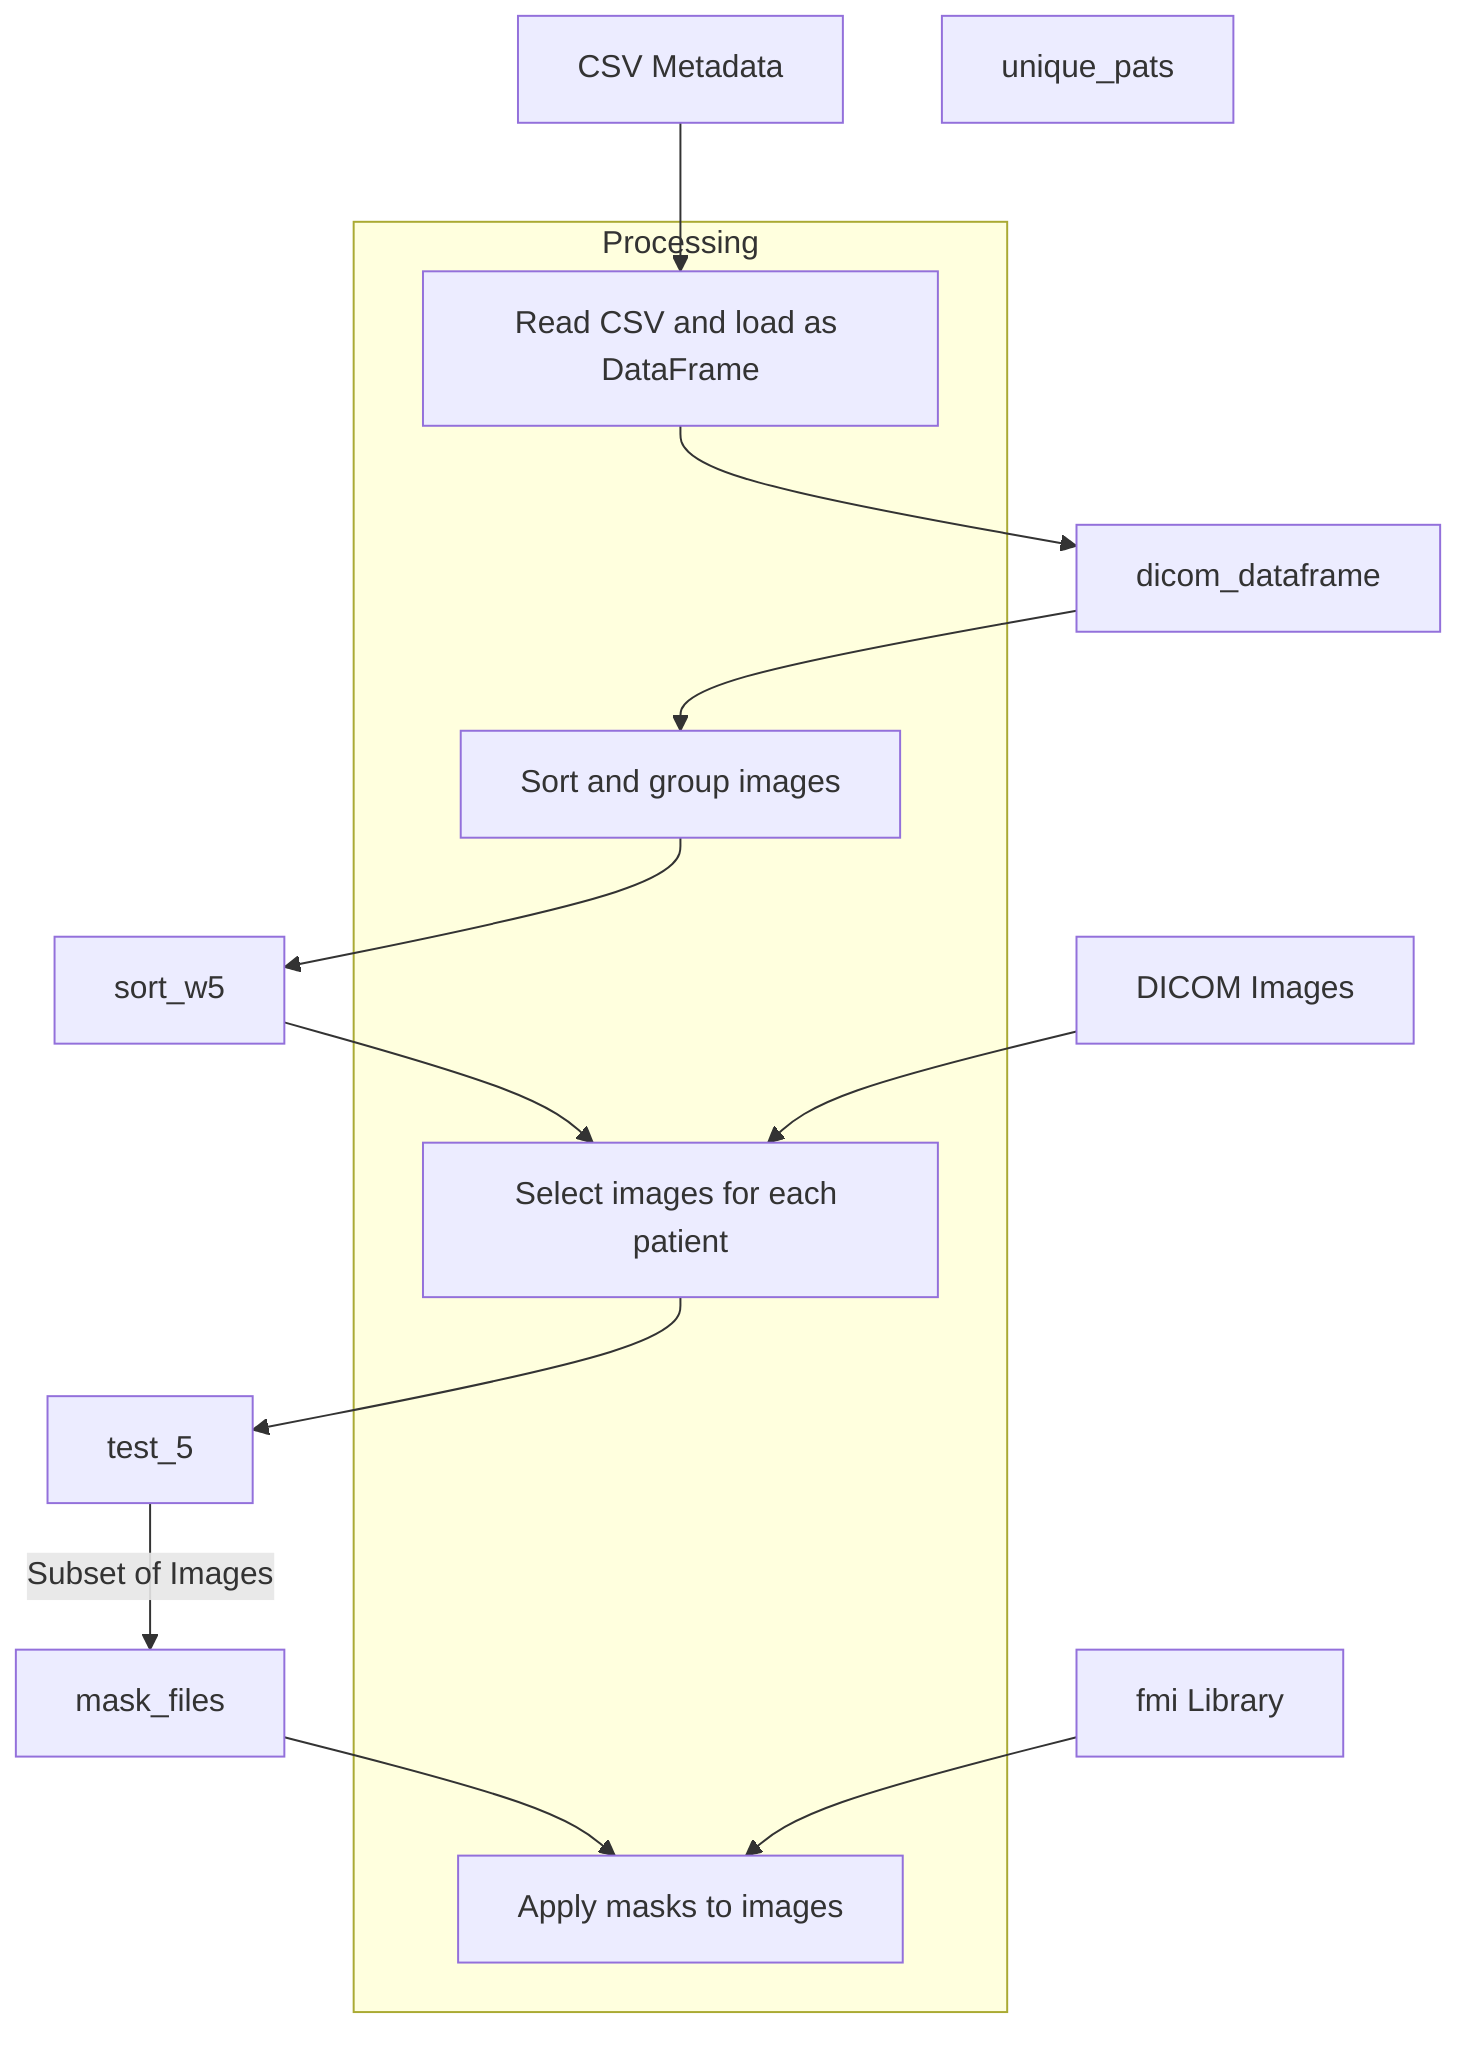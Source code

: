 flowchart TD
    %% Data Sources
    DS1["DICOM Images"]
    DS2["CSV Metadata"]
    DS3["fmi Library"]
    
    %% Nodes for Data Variables
    DICOM_DF["dicom_dataframe"]
    SORTED_W5["sort_w5"]
    UNIQUE_PATS["unique_pats"]
    TEST_5["test_5"]
    MASK_FILES["mask_files"]
    
    %% Process Nodes
    subgraph Processing
        CSV_READING["Read CSV and load as DataFrame"]
        SORT_VALUES["Sort and group images"]
        DICOM_SELECTION["Select images for each patient"]
        APPLY_MASKS["Apply masks to images"]
    end
    
    %% Data Flow
    DS2 --> CSV_READING --> DICOM_DF
    DICOM_DF --> SORT_VALUES --> SORTED_W5
    SORTED_W5 --> DICOM_SELECTION --> TEST_5
    DS1 --> DICOM_SELECTION
    TEST_5 -->|Subset of Images| MASK_FILES
    MASK_FILES --> APPLY_MASKS
    DS3 --> APPLY_MASKS
